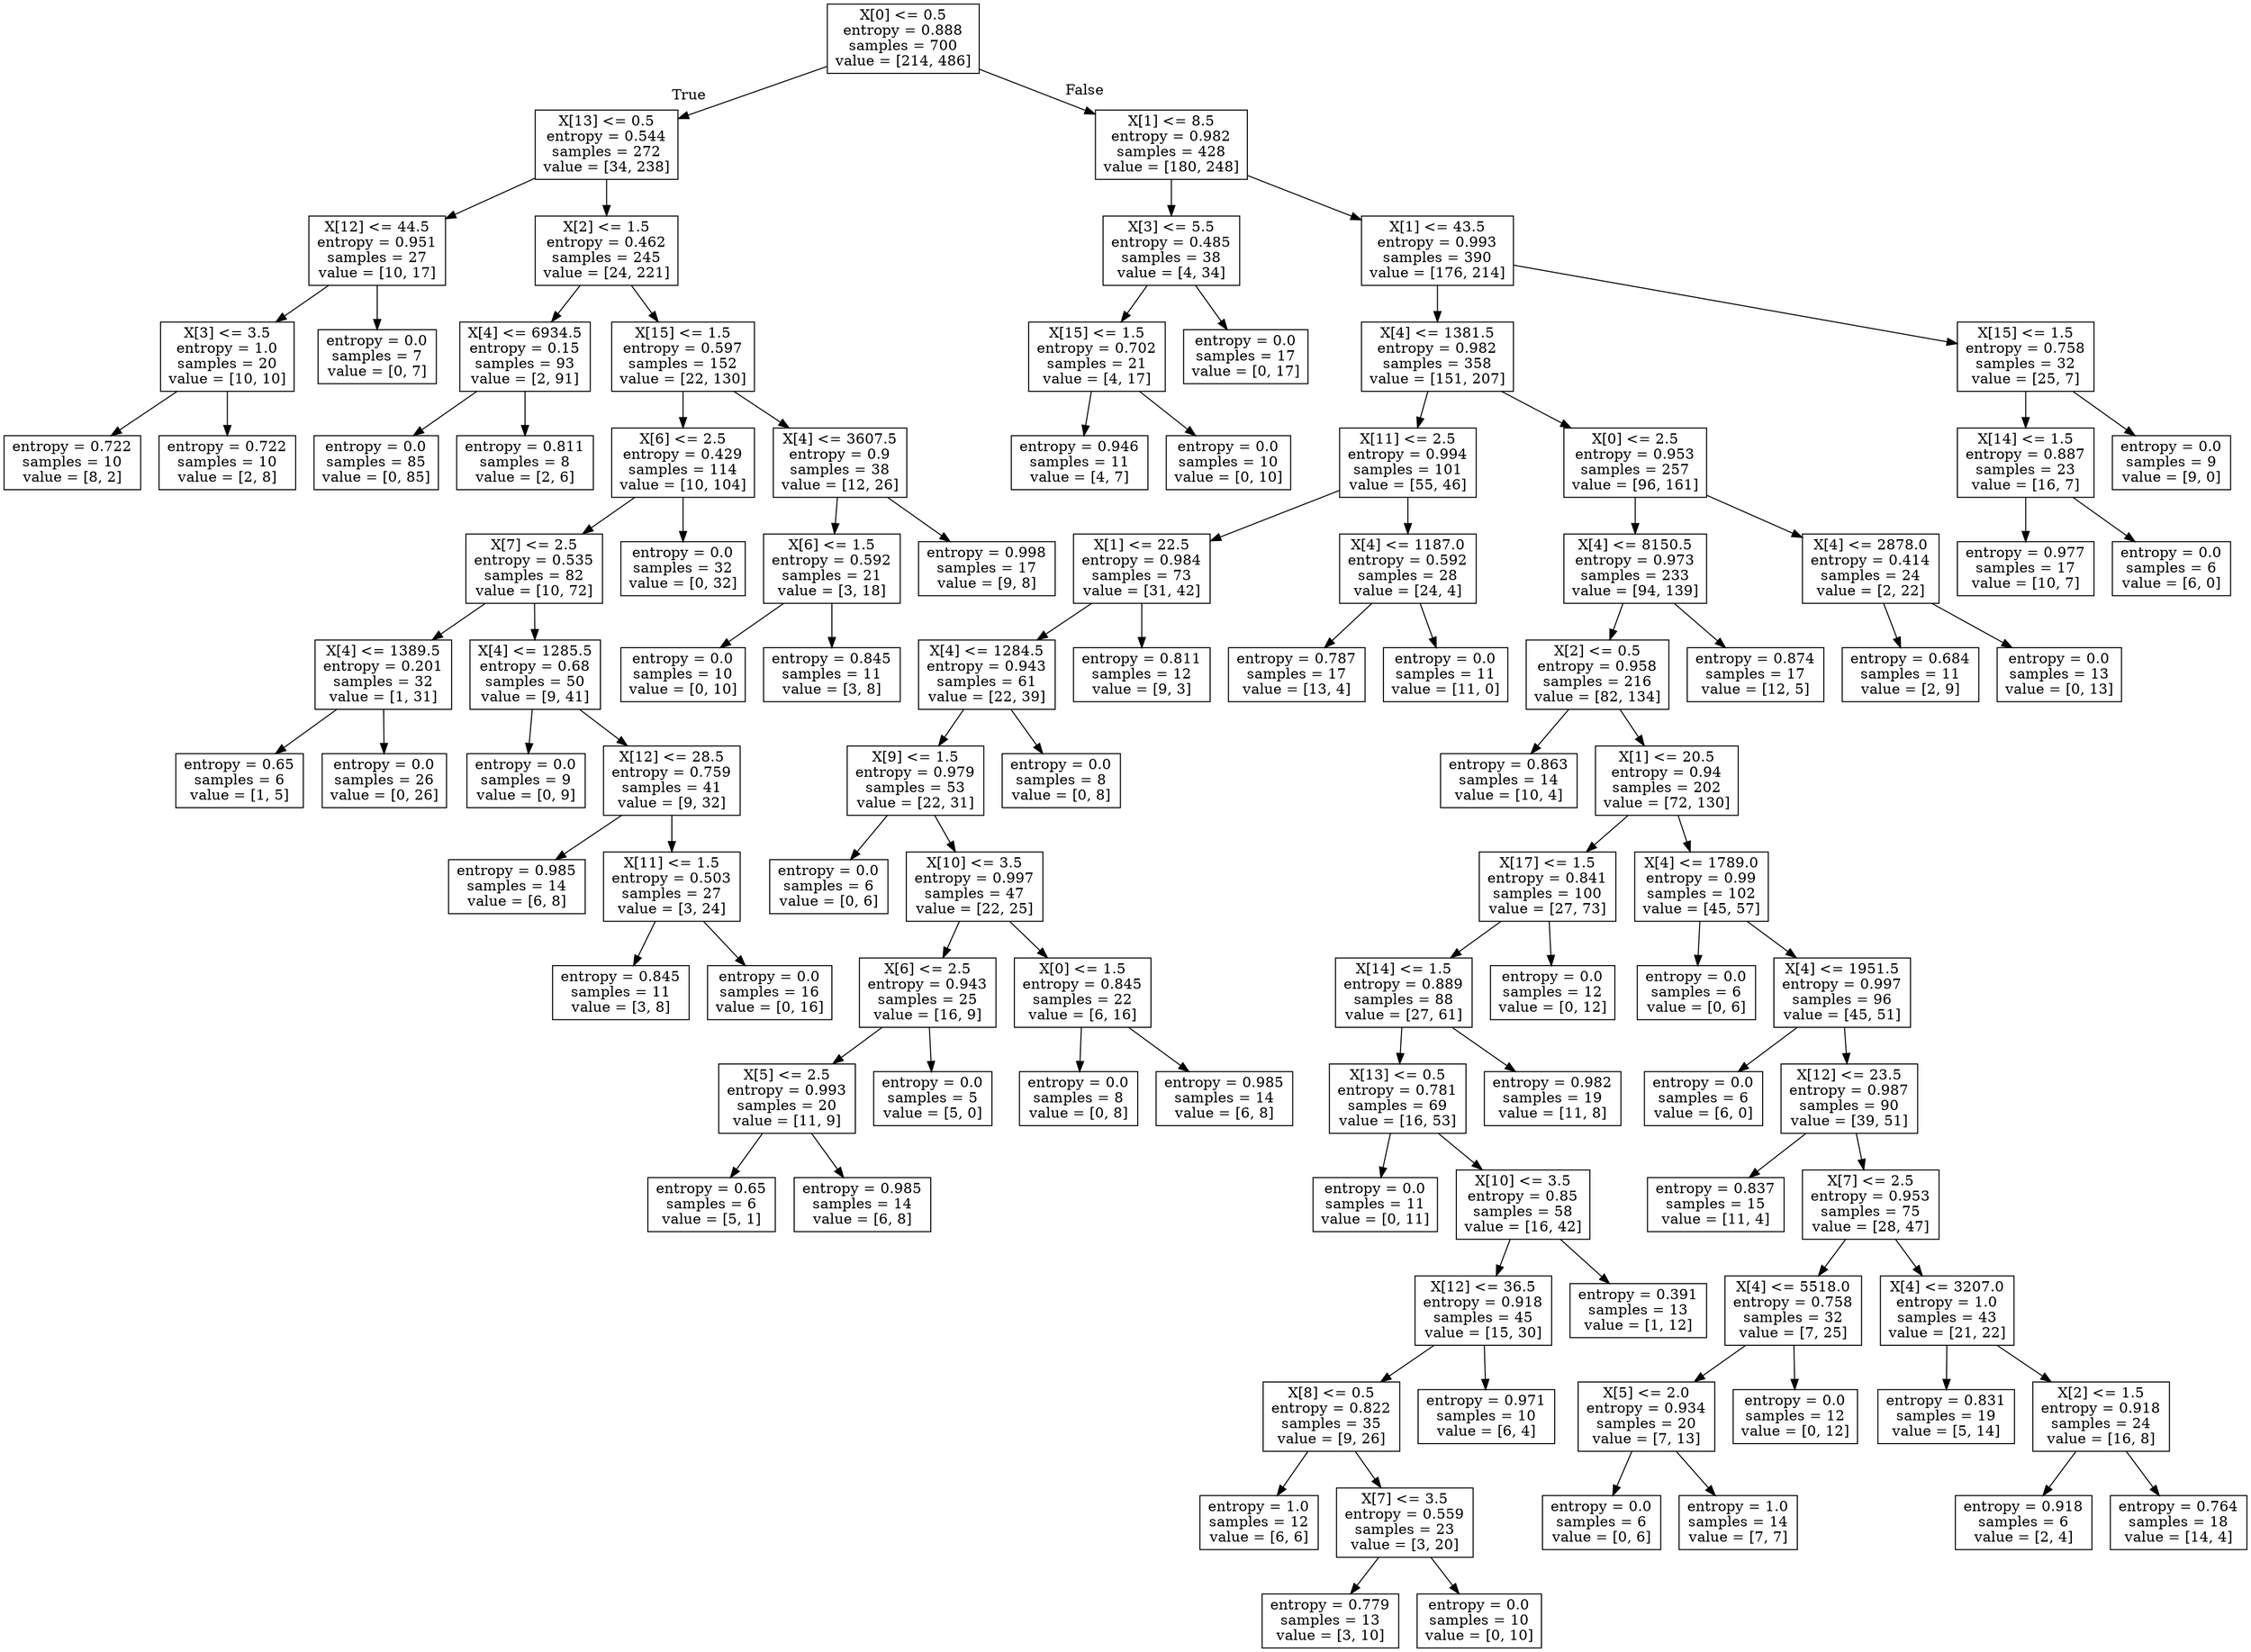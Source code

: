 digraph Tree {
node [shape=box] ;
0 [label="X[0] <= 0.5\nentropy = 0.888\nsamples = 700\nvalue = [214, 486]"] ;
1 [label="X[13] <= 0.5\nentropy = 0.544\nsamples = 272\nvalue = [34, 238]"] ;
0 -> 1 [labeldistance=2.5, labelangle=45, headlabel="True"] ;
2 [label="X[12] <= 44.5\nentropy = 0.951\nsamples = 27\nvalue = [10, 17]"] ;
1 -> 2 ;
3 [label="X[3] <= 3.5\nentropy = 1.0\nsamples = 20\nvalue = [10, 10]"] ;
2 -> 3 ;
4 [label="entropy = 0.722\nsamples = 10\nvalue = [8, 2]"] ;
3 -> 4 ;
5 [label="entropy = 0.722\nsamples = 10\nvalue = [2, 8]"] ;
3 -> 5 ;
6 [label="entropy = 0.0\nsamples = 7\nvalue = [0, 7]"] ;
2 -> 6 ;
7 [label="X[2] <= 1.5\nentropy = 0.462\nsamples = 245\nvalue = [24, 221]"] ;
1 -> 7 ;
8 [label="X[4] <= 6934.5\nentropy = 0.15\nsamples = 93\nvalue = [2, 91]"] ;
7 -> 8 ;
9 [label="entropy = 0.0\nsamples = 85\nvalue = [0, 85]"] ;
8 -> 9 ;
10 [label="entropy = 0.811\nsamples = 8\nvalue = [2, 6]"] ;
8 -> 10 ;
11 [label="X[15] <= 1.5\nentropy = 0.597\nsamples = 152\nvalue = [22, 130]"] ;
7 -> 11 ;
12 [label="X[6] <= 2.5\nentropy = 0.429\nsamples = 114\nvalue = [10, 104]"] ;
11 -> 12 ;
13 [label="X[7] <= 2.5\nentropy = 0.535\nsamples = 82\nvalue = [10, 72]"] ;
12 -> 13 ;
14 [label="X[4] <= 1389.5\nentropy = 0.201\nsamples = 32\nvalue = [1, 31]"] ;
13 -> 14 ;
15 [label="entropy = 0.65\nsamples = 6\nvalue = [1, 5]"] ;
14 -> 15 ;
16 [label="entropy = 0.0\nsamples = 26\nvalue = [0, 26]"] ;
14 -> 16 ;
17 [label="X[4] <= 1285.5\nentropy = 0.68\nsamples = 50\nvalue = [9, 41]"] ;
13 -> 17 ;
18 [label="entropy = 0.0\nsamples = 9\nvalue = [0, 9]"] ;
17 -> 18 ;
19 [label="X[12] <= 28.5\nentropy = 0.759\nsamples = 41\nvalue = [9, 32]"] ;
17 -> 19 ;
20 [label="entropy = 0.985\nsamples = 14\nvalue = [6, 8]"] ;
19 -> 20 ;
21 [label="X[11] <= 1.5\nentropy = 0.503\nsamples = 27\nvalue = [3, 24]"] ;
19 -> 21 ;
22 [label="entropy = 0.845\nsamples = 11\nvalue = [3, 8]"] ;
21 -> 22 ;
23 [label="entropy = 0.0\nsamples = 16\nvalue = [0, 16]"] ;
21 -> 23 ;
24 [label="entropy = 0.0\nsamples = 32\nvalue = [0, 32]"] ;
12 -> 24 ;
25 [label="X[4] <= 3607.5\nentropy = 0.9\nsamples = 38\nvalue = [12, 26]"] ;
11 -> 25 ;
26 [label="X[6] <= 1.5\nentropy = 0.592\nsamples = 21\nvalue = [3, 18]"] ;
25 -> 26 ;
27 [label="entropy = 0.0\nsamples = 10\nvalue = [0, 10]"] ;
26 -> 27 ;
28 [label="entropy = 0.845\nsamples = 11\nvalue = [3, 8]"] ;
26 -> 28 ;
29 [label="entropy = 0.998\nsamples = 17\nvalue = [9, 8]"] ;
25 -> 29 ;
30 [label="X[1] <= 8.5\nentropy = 0.982\nsamples = 428\nvalue = [180, 248]"] ;
0 -> 30 [labeldistance=2.5, labelangle=-45, headlabel="False"] ;
31 [label="X[3] <= 5.5\nentropy = 0.485\nsamples = 38\nvalue = [4, 34]"] ;
30 -> 31 ;
32 [label="X[15] <= 1.5\nentropy = 0.702\nsamples = 21\nvalue = [4, 17]"] ;
31 -> 32 ;
33 [label="entropy = 0.946\nsamples = 11\nvalue = [4, 7]"] ;
32 -> 33 ;
34 [label="entropy = 0.0\nsamples = 10\nvalue = [0, 10]"] ;
32 -> 34 ;
35 [label="entropy = 0.0\nsamples = 17\nvalue = [0, 17]"] ;
31 -> 35 ;
36 [label="X[1] <= 43.5\nentropy = 0.993\nsamples = 390\nvalue = [176, 214]"] ;
30 -> 36 ;
37 [label="X[4] <= 1381.5\nentropy = 0.982\nsamples = 358\nvalue = [151, 207]"] ;
36 -> 37 ;
38 [label="X[11] <= 2.5\nentropy = 0.994\nsamples = 101\nvalue = [55, 46]"] ;
37 -> 38 ;
39 [label="X[1] <= 22.5\nentropy = 0.984\nsamples = 73\nvalue = [31, 42]"] ;
38 -> 39 ;
40 [label="X[4] <= 1284.5\nentropy = 0.943\nsamples = 61\nvalue = [22, 39]"] ;
39 -> 40 ;
41 [label="X[9] <= 1.5\nentropy = 0.979\nsamples = 53\nvalue = [22, 31]"] ;
40 -> 41 ;
42 [label="entropy = 0.0\nsamples = 6\nvalue = [0, 6]"] ;
41 -> 42 ;
43 [label="X[10] <= 3.5\nentropy = 0.997\nsamples = 47\nvalue = [22, 25]"] ;
41 -> 43 ;
44 [label="X[6] <= 2.5\nentropy = 0.943\nsamples = 25\nvalue = [16, 9]"] ;
43 -> 44 ;
45 [label="X[5] <= 2.5\nentropy = 0.993\nsamples = 20\nvalue = [11, 9]"] ;
44 -> 45 ;
46 [label="entropy = 0.65\nsamples = 6\nvalue = [5, 1]"] ;
45 -> 46 ;
47 [label="entropy = 0.985\nsamples = 14\nvalue = [6, 8]"] ;
45 -> 47 ;
48 [label="entropy = 0.0\nsamples = 5\nvalue = [5, 0]"] ;
44 -> 48 ;
49 [label="X[0] <= 1.5\nentropy = 0.845\nsamples = 22\nvalue = [6, 16]"] ;
43 -> 49 ;
50 [label="entropy = 0.0\nsamples = 8\nvalue = [0, 8]"] ;
49 -> 50 ;
51 [label="entropy = 0.985\nsamples = 14\nvalue = [6, 8]"] ;
49 -> 51 ;
52 [label="entropy = 0.0\nsamples = 8\nvalue = [0, 8]"] ;
40 -> 52 ;
53 [label="entropy = 0.811\nsamples = 12\nvalue = [9, 3]"] ;
39 -> 53 ;
54 [label="X[4] <= 1187.0\nentropy = 0.592\nsamples = 28\nvalue = [24, 4]"] ;
38 -> 54 ;
55 [label="entropy = 0.787\nsamples = 17\nvalue = [13, 4]"] ;
54 -> 55 ;
56 [label="entropy = 0.0\nsamples = 11\nvalue = [11, 0]"] ;
54 -> 56 ;
57 [label="X[0] <= 2.5\nentropy = 0.953\nsamples = 257\nvalue = [96, 161]"] ;
37 -> 57 ;
58 [label="X[4] <= 8150.5\nentropy = 0.973\nsamples = 233\nvalue = [94, 139]"] ;
57 -> 58 ;
59 [label="X[2] <= 0.5\nentropy = 0.958\nsamples = 216\nvalue = [82, 134]"] ;
58 -> 59 ;
60 [label="entropy = 0.863\nsamples = 14\nvalue = [10, 4]"] ;
59 -> 60 ;
61 [label="X[1] <= 20.5\nentropy = 0.94\nsamples = 202\nvalue = [72, 130]"] ;
59 -> 61 ;
62 [label="X[17] <= 1.5\nentropy = 0.841\nsamples = 100\nvalue = [27, 73]"] ;
61 -> 62 ;
63 [label="X[14] <= 1.5\nentropy = 0.889\nsamples = 88\nvalue = [27, 61]"] ;
62 -> 63 ;
64 [label="X[13] <= 0.5\nentropy = 0.781\nsamples = 69\nvalue = [16, 53]"] ;
63 -> 64 ;
65 [label="entropy = 0.0\nsamples = 11\nvalue = [0, 11]"] ;
64 -> 65 ;
66 [label="X[10] <= 3.5\nentropy = 0.85\nsamples = 58\nvalue = [16, 42]"] ;
64 -> 66 ;
67 [label="X[12] <= 36.5\nentropy = 0.918\nsamples = 45\nvalue = [15, 30]"] ;
66 -> 67 ;
68 [label="X[8] <= 0.5\nentropy = 0.822\nsamples = 35\nvalue = [9, 26]"] ;
67 -> 68 ;
69 [label="entropy = 1.0\nsamples = 12\nvalue = [6, 6]"] ;
68 -> 69 ;
70 [label="X[7] <= 3.5\nentropy = 0.559\nsamples = 23\nvalue = [3, 20]"] ;
68 -> 70 ;
71 [label="entropy = 0.779\nsamples = 13\nvalue = [3, 10]"] ;
70 -> 71 ;
72 [label="entropy = 0.0\nsamples = 10\nvalue = [0, 10]"] ;
70 -> 72 ;
73 [label="entropy = 0.971\nsamples = 10\nvalue = [6, 4]"] ;
67 -> 73 ;
74 [label="entropy = 0.391\nsamples = 13\nvalue = [1, 12]"] ;
66 -> 74 ;
75 [label="entropy = 0.982\nsamples = 19\nvalue = [11, 8]"] ;
63 -> 75 ;
76 [label="entropy = 0.0\nsamples = 12\nvalue = [0, 12]"] ;
62 -> 76 ;
77 [label="X[4] <= 1789.0\nentropy = 0.99\nsamples = 102\nvalue = [45, 57]"] ;
61 -> 77 ;
78 [label="entropy = 0.0\nsamples = 6\nvalue = [0, 6]"] ;
77 -> 78 ;
79 [label="X[4] <= 1951.5\nentropy = 0.997\nsamples = 96\nvalue = [45, 51]"] ;
77 -> 79 ;
80 [label="entropy = 0.0\nsamples = 6\nvalue = [6, 0]"] ;
79 -> 80 ;
81 [label="X[12] <= 23.5\nentropy = 0.987\nsamples = 90\nvalue = [39, 51]"] ;
79 -> 81 ;
82 [label="entropy = 0.837\nsamples = 15\nvalue = [11, 4]"] ;
81 -> 82 ;
83 [label="X[7] <= 2.5\nentropy = 0.953\nsamples = 75\nvalue = [28, 47]"] ;
81 -> 83 ;
84 [label="X[4] <= 5518.0\nentropy = 0.758\nsamples = 32\nvalue = [7, 25]"] ;
83 -> 84 ;
85 [label="X[5] <= 2.0\nentropy = 0.934\nsamples = 20\nvalue = [7, 13]"] ;
84 -> 85 ;
86 [label="entropy = 0.0\nsamples = 6\nvalue = [0, 6]"] ;
85 -> 86 ;
87 [label="entropy = 1.0\nsamples = 14\nvalue = [7, 7]"] ;
85 -> 87 ;
88 [label="entropy = 0.0\nsamples = 12\nvalue = [0, 12]"] ;
84 -> 88 ;
89 [label="X[4] <= 3207.0\nentropy = 1.0\nsamples = 43\nvalue = [21, 22]"] ;
83 -> 89 ;
90 [label="entropy = 0.831\nsamples = 19\nvalue = [5, 14]"] ;
89 -> 90 ;
91 [label="X[2] <= 1.5\nentropy = 0.918\nsamples = 24\nvalue = [16, 8]"] ;
89 -> 91 ;
92 [label="entropy = 0.918\nsamples = 6\nvalue = [2, 4]"] ;
91 -> 92 ;
93 [label="entropy = 0.764\nsamples = 18\nvalue = [14, 4]"] ;
91 -> 93 ;
94 [label="entropy = 0.874\nsamples = 17\nvalue = [12, 5]"] ;
58 -> 94 ;
95 [label="X[4] <= 2878.0\nentropy = 0.414\nsamples = 24\nvalue = [2, 22]"] ;
57 -> 95 ;
96 [label="entropy = 0.684\nsamples = 11\nvalue = [2, 9]"] ;
95 -> 96 ;
97 [label="entropy = 0.0\nsamples = 13\nvalue = [0, 13]"] ;
95 -> 97 ;
98 [label="X[15] <= 1.5\nentropy = 0.758\nsamples = 32\nvalue = [25, 7]"] ;
36 -> 98 ;
99 [label="X[14] <= 1.5\nentropy = 0.887\nsamples = 23\nvalue = [16, 7]"] ;
98 -> 99 ;
100 [label="entropy = 0.977\nsamples = 17\nvalue = [10, 7]"] ;
99 -> 100 ;
101 [label="entropy = 0.0\nsamples = 6\nvalue = [6, 0]"] ;
99 -> 101 ;
102 [label="entropy = 0.0\nsamples = 9\nvalue = [9, 0]"] ;
98 -> 102 ;
}